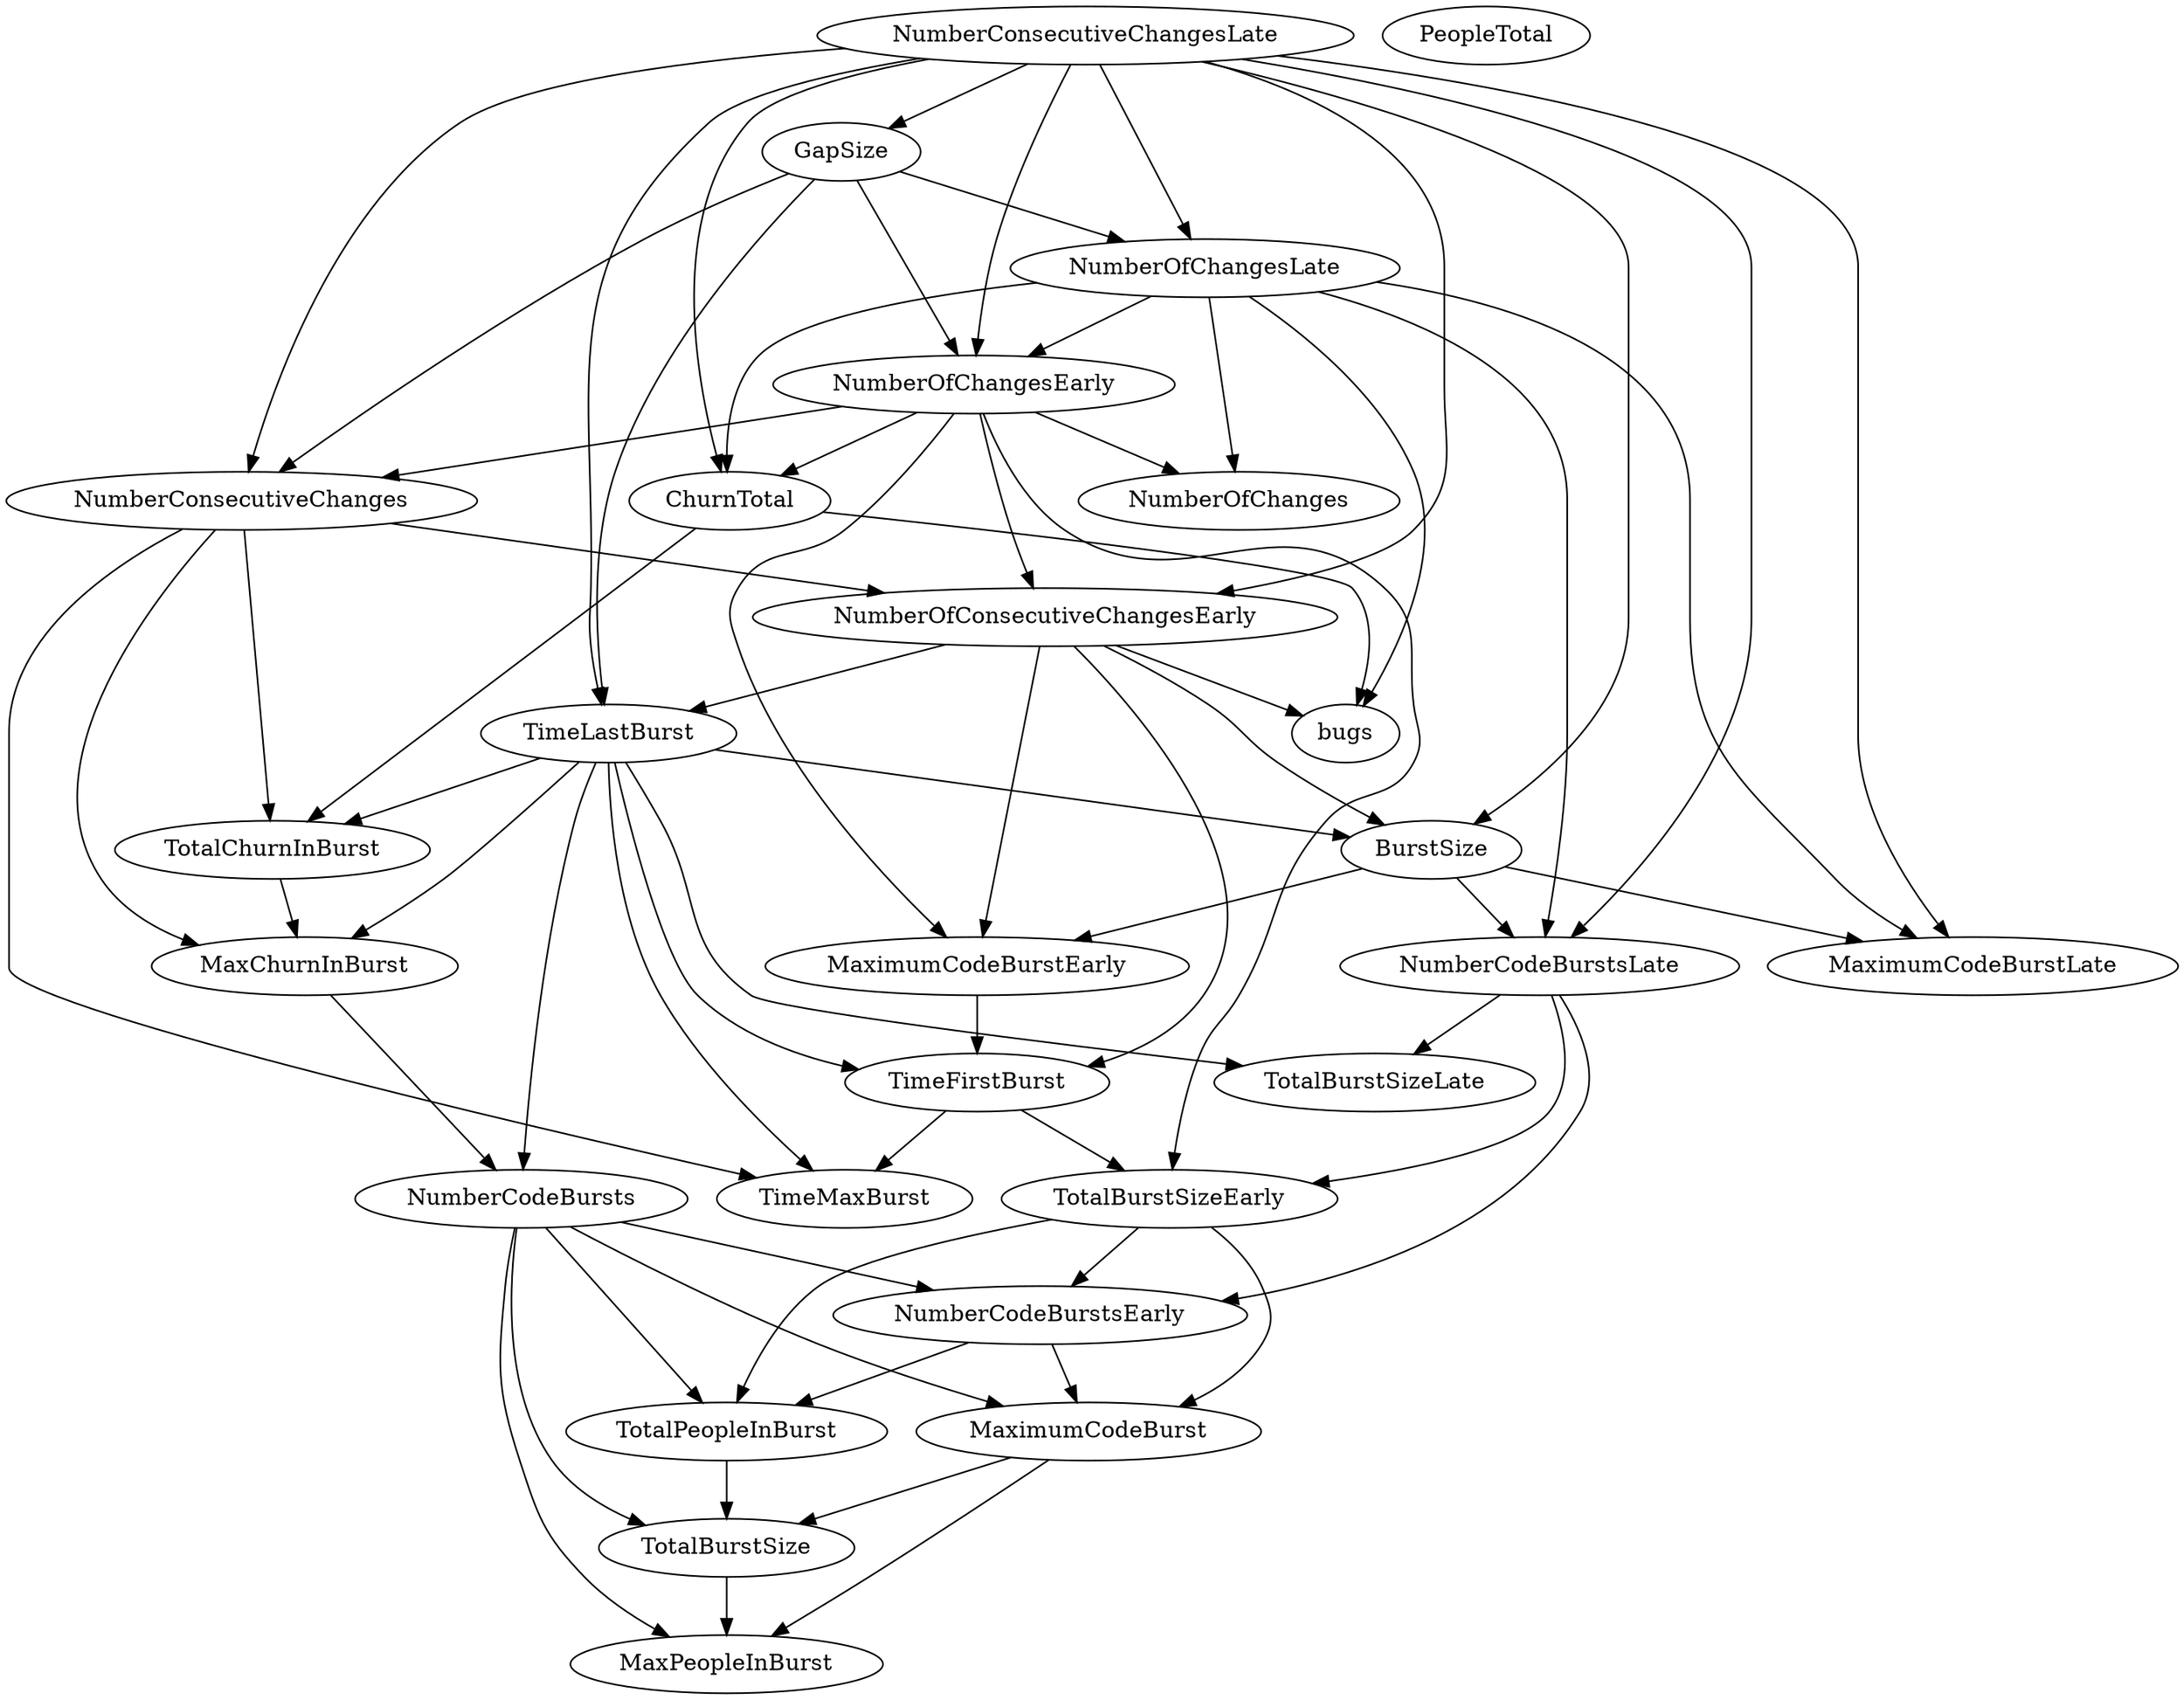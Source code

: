 digraph {
   TotalPeopleInBurst;
   MaximumCodeBurstLate;
   NumberOfChanges;
   MaxPeopleInBurst;
   TotalBurstSizeLate;
   NumberCodeBurstsLate;
   NumberOfChangesLate;
   NumberOfChangesEarly;
   MaxChurnInBurst;
   MaximumCodeBurstEarly;
   NumberCodeBurstsEarly;
   TimeFirstBurst;
   TotalChurnInBurst;
   ChurnTotal;
   MaximumCodeBurst;
   NumberOfConsecutiveChangesEarly;
   NumberConsecutiveChangesLate;
   TotalBurstSizeEarly;
   TotalBurstSize;
   TimeMaxBurst;
   NumberConsecutiveChanges;
   TimeLastBurst;
   NumberCodeBursts;
   PeopleTotal;
   bugs;
   GapSize;
   BurstSize;
   TotalPeopleInBurst -> TotalBurstSize;
   NumberCodeBurstsLate -> TotalBurstSizeLate;
   NumberCodeBurstsLate -> NumberCodeBurstsEarly;
   NumberCodeBurstsLate -> TotalBurstSizeEarly;
   NumberOfChangesLate -> MaximumCodeBurstLate;
   NumberOfChangesLate -> NumberOfChanges;
   NumberOfChangesLate -> NumberCodeBurstsLate;
   NumberOfChangesLate -> NumberOfChangesEarly;
   NumberOfChangesLate -> ChurnTotal;
   NumberOfChangesLate -> bugs;
   NumberOfChangesEarly -> NumberOfChanges;
   NumberOfChangesEarly -> MaximumCodeBurstEarly;
   NumberOfChangesEarly -> ChurnTotal;
   NumberOfChangesEarly -> NumberOfConsecutiveChangesEarly;
   NumberOfChangesEarly -> TotalBurstSizeEarly;
   NumberOfChangesEarly -> NumberConsecutiveChanges;
   MaxChurnInBurst -> NumberCodeBursts;
   MaximumCodeBurstEarly -> TimeFirstBurst;
   NumberCodeBurstsEarly -> TotalPeopleInBurst;
   NumberCodeBurstsEarly -> MaximumCodeBurst;
   TimeFirstBurst -> TotalBurstSizeEarly;
   TimeFirstBurst -> TimeMaxBurst;
   TotalChurnInBurst -> MaxChurnInBurst;
   ChurnTotal -> TotalChurnInBurst;
   ChurnTotal -> bugs;
   MaximumCodeBurst -> MaxPeopleInBurst;
   MaximumCodeBurst -> TotalBurstSize;
   NumberOfConsecutiveChangesEarly -> MaximumCodeBurstEarly;
   NumberOfConsecutiveChangesEarly -> TimeFirstBurst;
   NumberOfConsecutiveChangesEarly -> TimeLastBurst;
   NumberOfConsecutiveChangesEarly -> bugs;
   NumberOfConsecutiveChangesEarly -> BurstSize;
   NumberConsecutiveChangesLate -> MaximumCodeBurstLate;
   NumberConsecutiveChangesLate -> NumberCodeBurstsLate;
   NumberConsecutiveChangesLate -> NumberOfChangesLate;
   NumberConsecutiveChangesLate -> NumberOfChangesEarly;
   NumberConsecutiveChangesLate -> ChurnTotal;
   NumberConsecutiveChangesLate -> NumberOfConsecutiveChangesEarly;
   NumberConsecutiveChangesLate -> NumberConsecutiveChanges;
   NumberConsecutiveChangesLate -> TimeLastBurst;
   NumberConsecutiveChangesLate -> GapSize;
   NumberConsecutiveChangesLate -> BurstSize;
   TotalBurstSizeEarly -> TotalPeopleInBurst;
   TotalBurstSizeEarly -> NumberCodeBurstsEarly;
   TotalBurstSizeEarly -> MaximumCodeBurst;
   TotalBurstSize -> MaxPeopleInBurst;
   NumberConsecutiveChanges -> MaxChurnInBurst;
   NumberConsecutiveChanges -> TotalChurnInBurst;
   NumberConsecutiveChanges -> NumberOfConsecutiveChangesEarly;
   NumberConsecutiveChanges -> TimeMaxBurst;
   TimeLastBurst -> TotalBurstSizeLate;
   TimeLastBurst -> MaxChurnInBurst;
   TimeLastBurst -> TimeFirstBurst;
   TimeLastBurst -> TotalChurnInBurst;
   TimeLastBurst -> TimeMaxBurst;
   TimeLastBurst -> NumberCodeBursts;
   TimeLastBurst -> BurstSize;
   NumberCodeBursts -> TotalPeopleInBurst;
   NumberCodeBursts -> MaxPeopleInBurst;
   NumberCodeBursts -> NumberCodeBurstsEarly;
   NumberCodeBursts -> MaximumCodeBurst;
   NumberCodeBursts -> TotalBurstSize;
   GapSize -> NumberOfChangesLate;
   GapSize -> NumberOfChangesEarly;
   GapSize -> NumberConsecutiveChanges;
   GapSize -> TimeLastBurst;
   BurstSize -> MaximumCodeBurstLate;
   BurstSize -> NumberCodeBurstsLate;
   BurstSize -> MaximumCodeBurstEarly;
}
